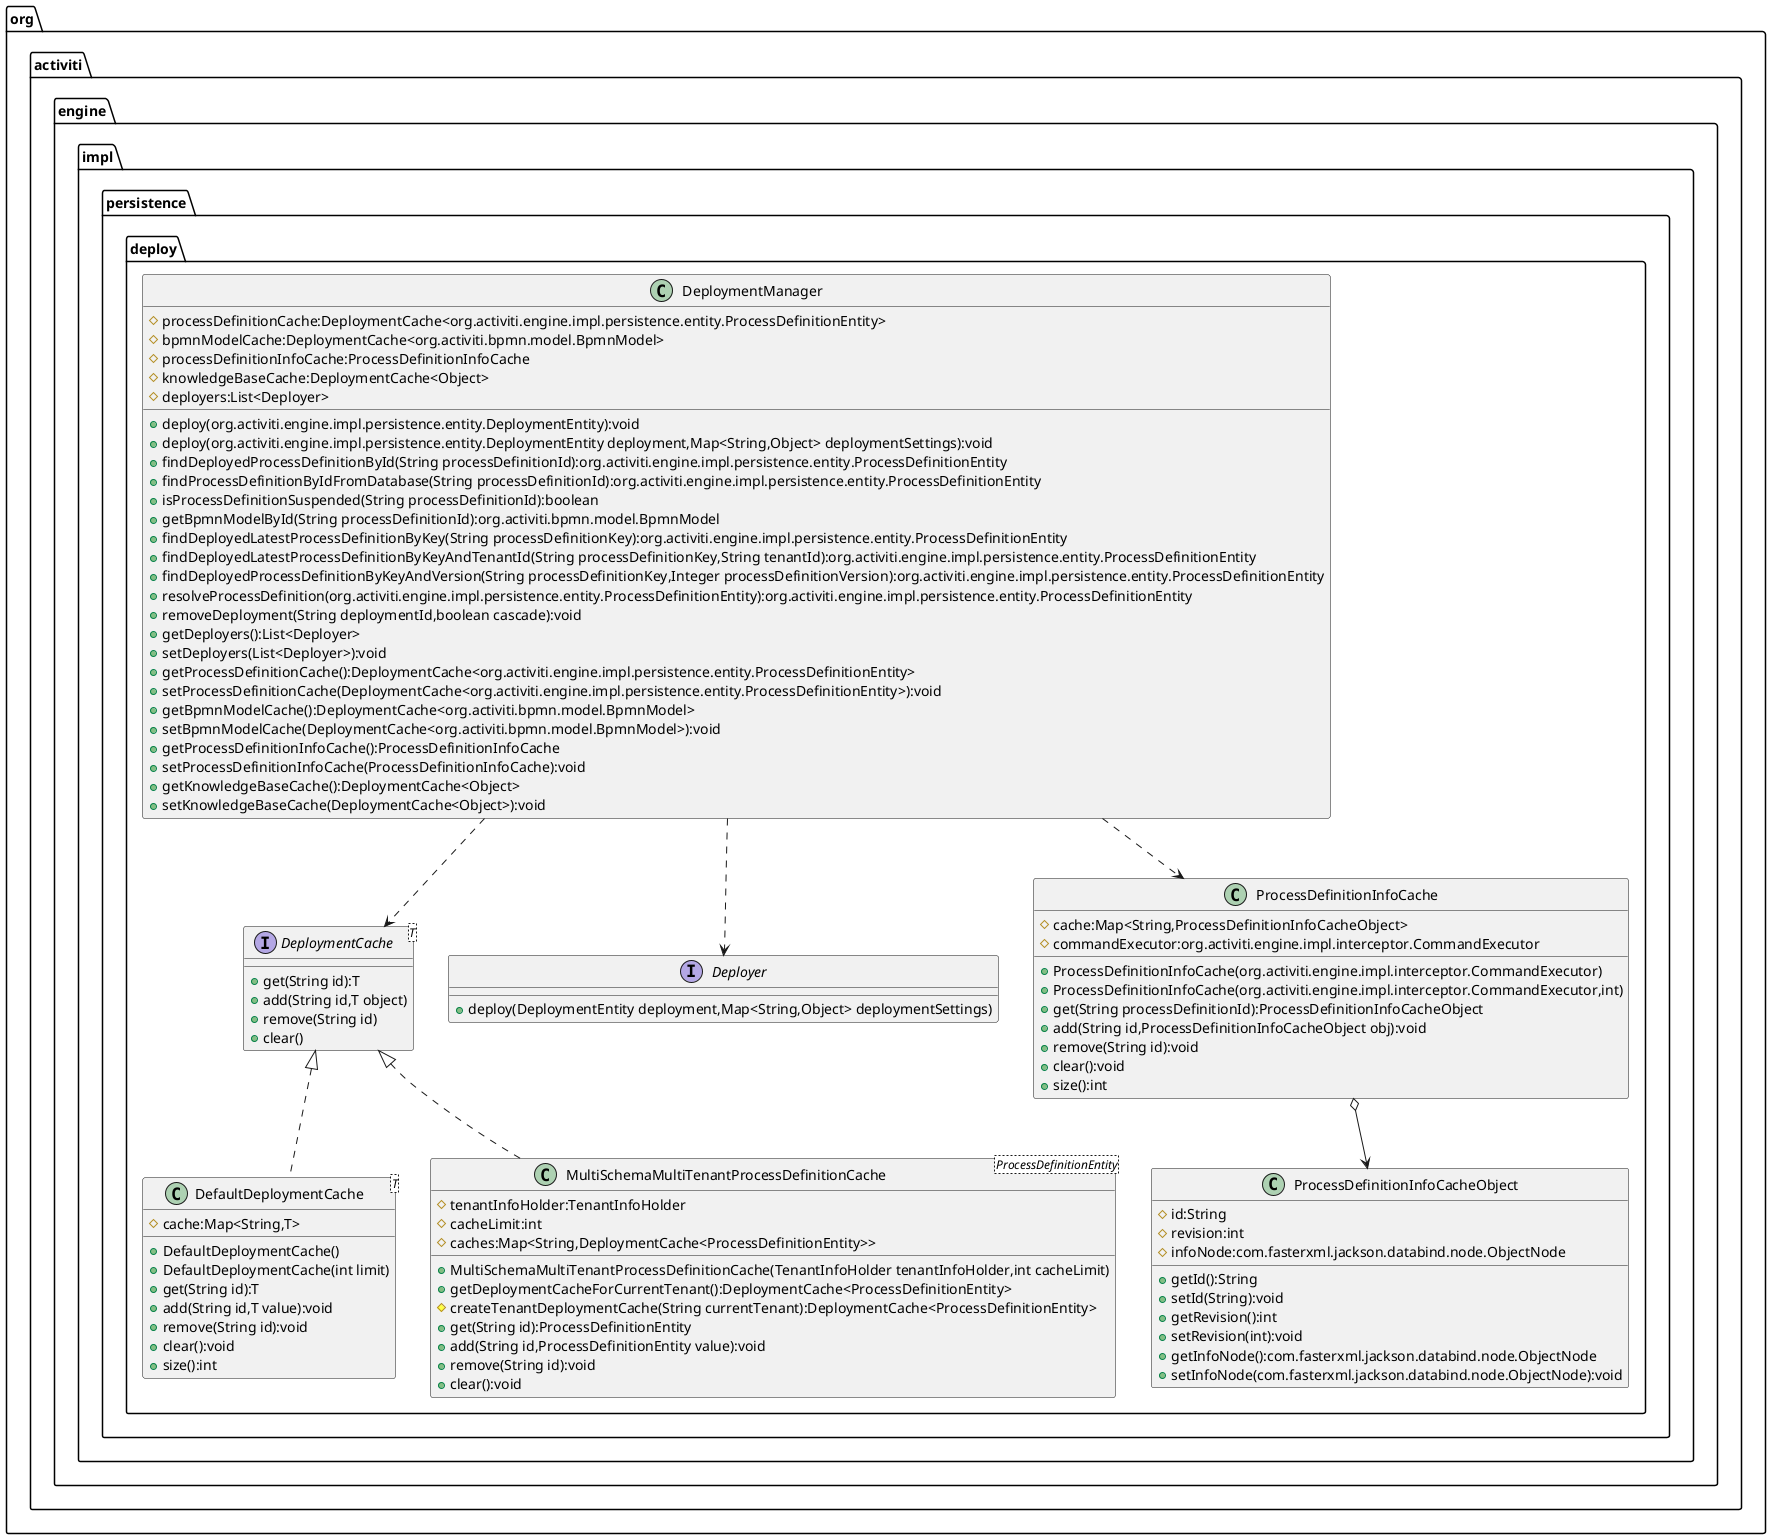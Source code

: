 @startuml
/' !include org.activiti.engine.repository.puml '/
/' !include org.activiti.engine.impl.db.puml '/
hide @unlinked
package "org.activiti.engine.impl.persistence.deploy" {
class DefaultDeploymentCache<T> implements DeploymentCache<T> {
    # cache:Map<String,T>
    + DefaultDeploymentCache()
    + DefaultDeploymentCache(int limit)
    + get(String id):T
    + add(String id,T value):void
    + remove(String id):void
    + clear():void
    + size():int
}
interface Deployer {
    + deploy(DeploymentEntity deployment,Map<String,Object> deploymentSettings)
}
interface DeploymentCache<T> {
    + get(String id):T
    + add(String id,T object)
    + remove(String id)
    + clear()
}
class DeploymentManager {
    # processDefinitionCache:DeploymentCache<org.activiti.engine.impl.persistence.entity.ProcessDefinitionEntity>
    # bpmnModelCache:DeploymentCache<org.activiti.bpmn.model.BpmnModel>
    # processDefinitionInfoCache:ProcessDefinitionInfoCache
    # knowledgeBaseCache:DeploymentCache<Object>
    # deployers:List<Deployer>

    + deploy(org.activiti.engine.impl.persistence.entity.DeploymentEntity):void
    + deploy(org.activiti.engine.impl.persistence.entity.DeploymentEntity deployment,Map<String,Object> deploymentSettings):void
    + findDeployedProcessDefinitionById(String processDefinitionId):org.activiti.engine.impl.persistence.entity.ProcessDefinitionEntity
    + findProcessDefinitionByIdFromDatabase(String processDefinitionId):org.activiti.engine.impl.persistence.entity.ProcessDefinitionEntity
    + isProcessDefinitionSuspended(String processDefinitionId):boolean
    + getBpmnModelById(String processDefinitionId):org.activiti.bpmn.model.BpmnModel
    + findDeployedLatestProcessDefinitionByKey(String processDefinitionKey):org.activiti.engine.impl.persistence.entity.ProcessDefinitionEntity
    + findDeployedLatestProcessDefinitionByKeyAndTenantId(String processDefinitionKey,String tenantId):org.activiti.engine.impl.persistence.entity.ProcessDefinitionEntity
    + findDeployedProcessDefinitionByKeyAndVersion(String processDefinitionKey,Integer processDefinitionVersion):org.activiti.engine.impl.persistence.entity.ProcessDefinitionEntity
    + resolveProcessDefinition(org.activiti.engine.impl.persistence.entity.ProcessDefinitionEntity):org.activiti.engine.impl.persistence.entity.ProcessDefinitionEntity
    + removeDeployment(String deploymentId,boolean cascade):void
    + getDeployers():List<Deployer>
    + setDeployers(List<Deployer>):void
    + getProcessDefinitionCache():DeploymentCache<org.activiti.engine.impl.persistence.entity.ProcessDefinitionEntity>
    + setProcessDefinitionCache(DeploymentCache<org.activiti.engine.impl.persistence.entity.ProcessDefinitionEntity>):void
    + getBpmnModelCache():DeploymentCache<org.activiti.bpmn.model.BpmnModel>
    + setBpmnModelCache(DeploymentCache<org.activiti.bpmn.model.BpmnModel>):void
    + getProcessDefinitionInfoCache():ProcessDefinitionInfoCache
    + setProcessDefinitionInfoCache(ProcessDefinitionInfoCache):void
    + getKnowledgeBaseCache():DeploymentCache<Object>
    + setKnowledgeBaseCache(DeploymentCache<Object>):void
}
DeploymentManager ..> DeploymentCache
DeploymentManager ..> ProcessDefinitionInfoCache
DeploymentManager ..> Deployer
class MultiSchemaMultiTenantProcessDefinitionCache<ProcessDefinitionEntity> implements DeploymentCache {
    # tenantInfoHolder:TenantInfoHolder
    # cacheLimit:int
    # caches:Map<String,DeploymentCache<ProcessDefinitionEntity>>
    + MultiSchemaMultiTenantProcessDefinitionCache(TenantInfoHolder tenantInfoHolder,int cacheLimit)
    + getDeploymentCacheForCurrentTenant():DeploymentCache<ProcessDefinitionEntity>
    # createTenantDeploymentCache(String currentTenant):DeploymentCache<ProcessDefinitionEntity>
    + get(String id):ProcessDefinitionEntity
    + add(String id,ProcessDefinitionEntity value):void
    + remove(String id):void
    + clear():void
}
class ProcessDefinitionInfoCache {
    # cache:Map<String,ProcessDefinitionInfoCacheObject>
    # commandExecutor:org.activiti.engine.impl.interceptor.CommandExecutor
    + ProcessDefinitionInfoCache(org.activiti.engine.impl.interceptor.CommandExecutor)
    + ProcessDefinitionInfoCache(org.activiti.engine.impl.interceptor.CommandExecutor,int)
    + get(String processDefinitionId):ProcessDefinitionInfoCacheObject
    + add(String id,ProcessDefinitionInfoCacheObject obj):void
    + remove(String id):void
    + clear():void
    + size():int
}
ProcessDefinitionInfoCache o--> ProcessDefinitionInfoCacheObject
class ProcessDefinitionInfoCacheObject {
    # id:String
    # revision:int
    # infoNode:com.fasterxml.jackson.databind.node.ObjectNode
    + getId():String
    + setId(String):void
    + getRevision():int
    + setRevision(int):void
    + getInfoNode():com.fasterxml.jackson.databind.node.ObjectNode
    + setInfoNode(com.fasterxml.jackson.databind.node.ObjectNode):void

}
}

/' package finished '/
@enduml